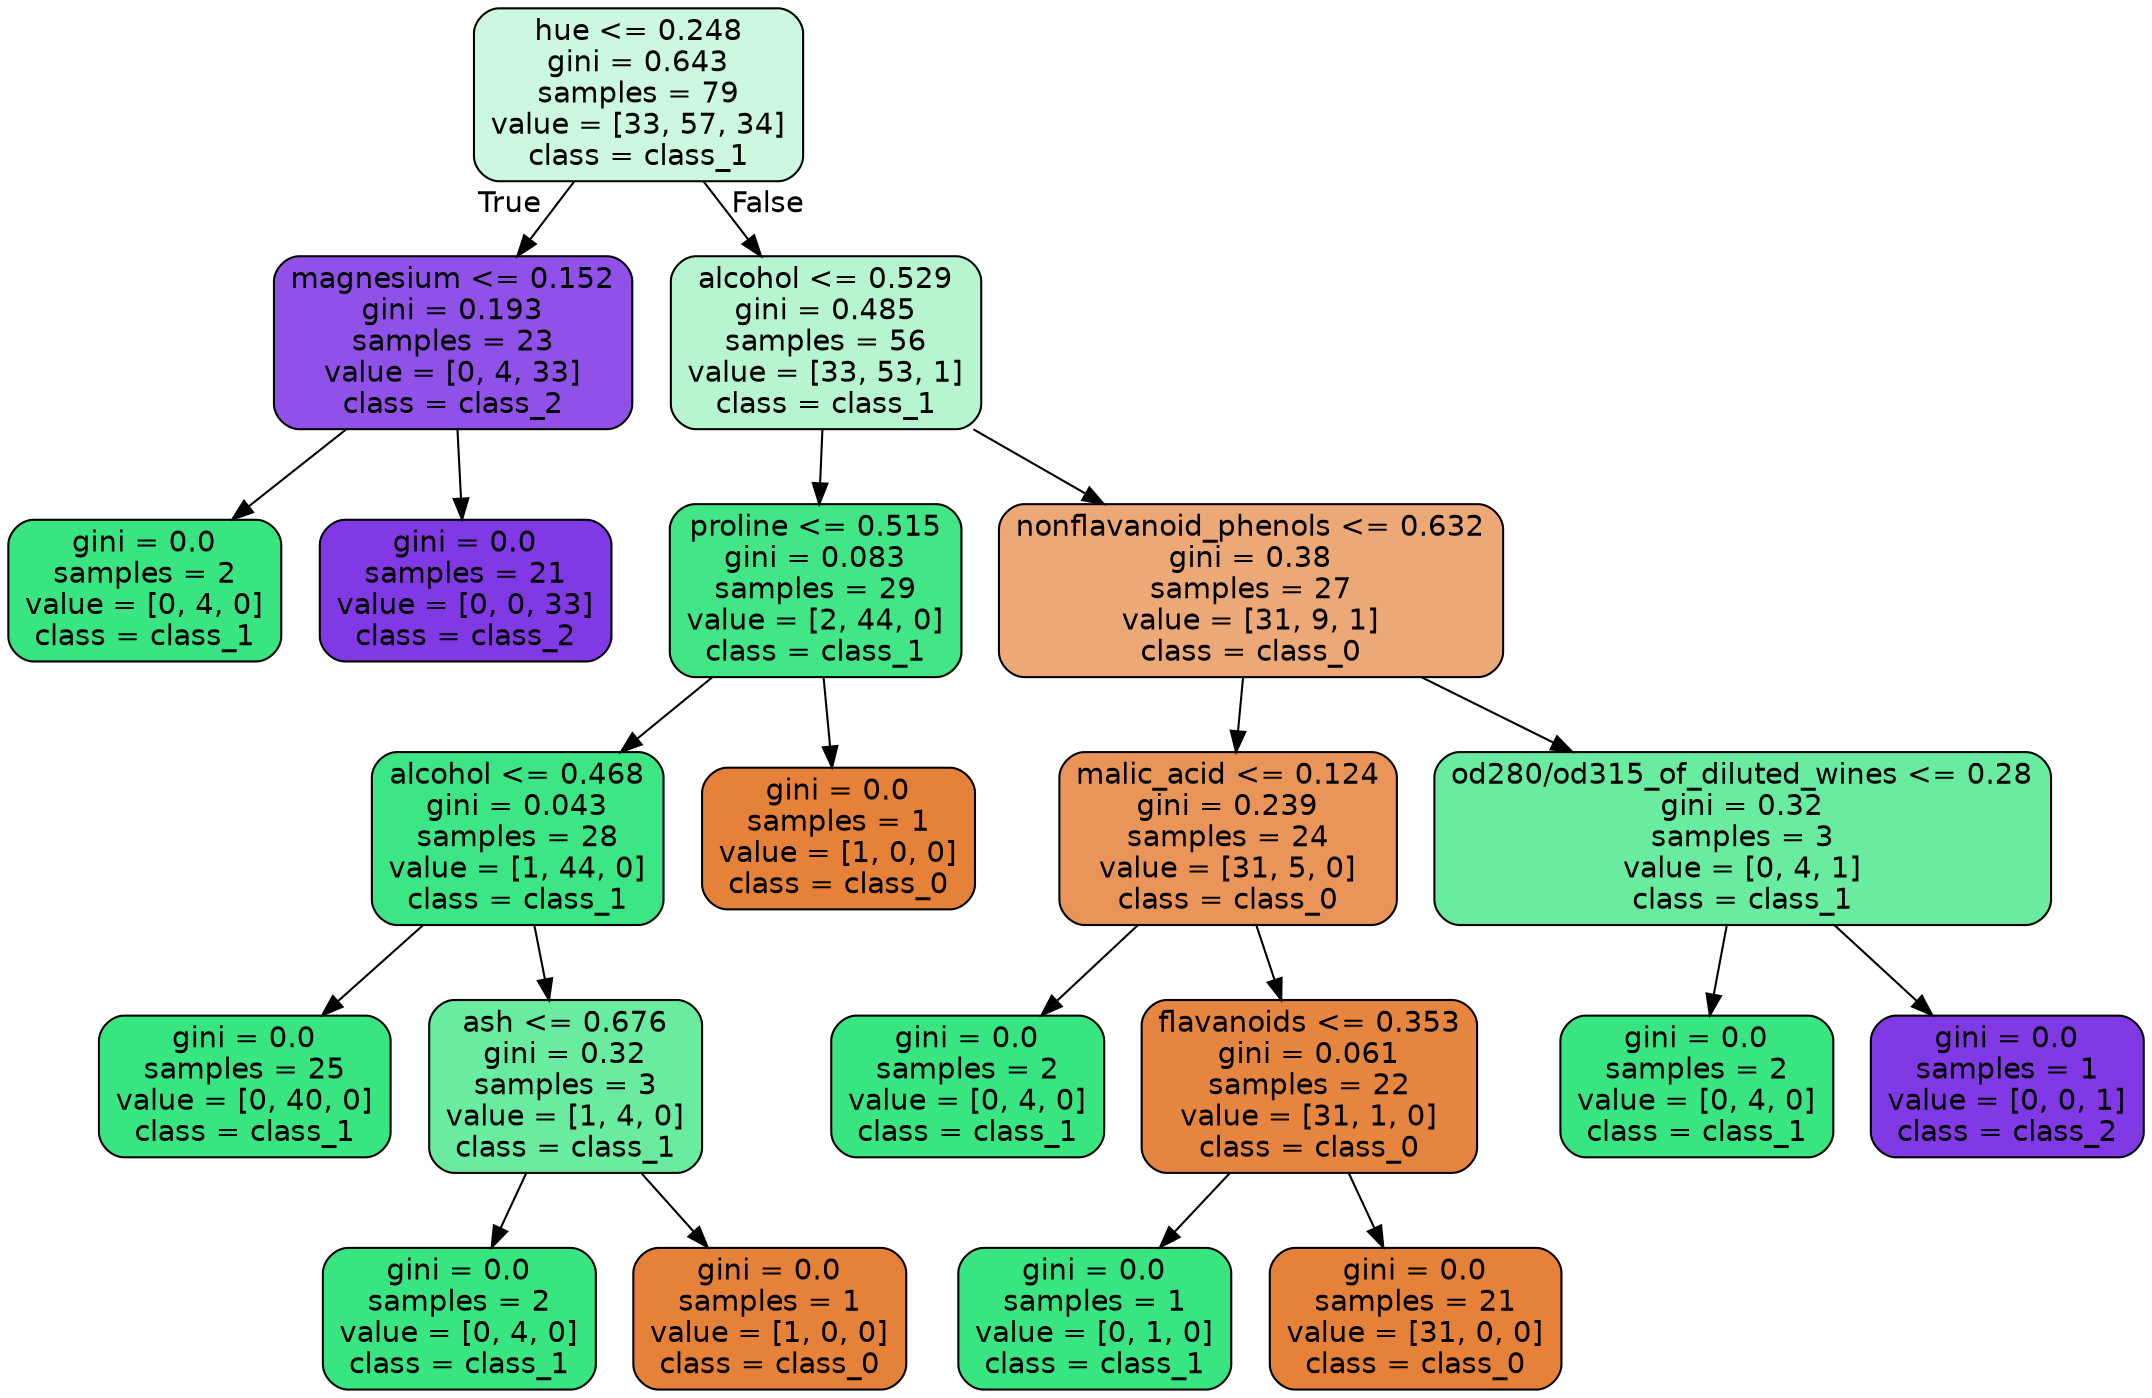 digraph Tree {
node [shape=box, style="filled, rounded", color="black", fontname="helvetica"] ;
edge [fontname="helvetica"] ;
0 [label="hue <= 0.248\ngini = 0.643\nsamples = 79\nvalue = [33, 57, 34]\nclass = class_1", fillcolor="#ccf8df"] ;
1 [label="magnesium <= 0.152\ngini = 0.193\nsamples = 23\nvalue = [0, 4, 33]\nclass = class_2", fillcolor="#9051e8"] ;
0 -> 1 [labeldistance=2.5, labelangle=45, headlabel="True"] ;
2 [label="gini = 0.0\nsamples = 2\nvalue = [0, 4, 0]\nclass = class_1", fillcolor="#39e581"] ;
1 -> 2 ;
3 [label="gini = 0.0\nsamples = 21\nvalue = [0, 0, 33]\nclass = class_2", fillcolor="#8139e5"] ;
1 -> 3 ;
4 [label="alcohol <= 0.529\ngini = 0.485\nsamples = 56\nvalue = [33, 53, 1]\nclass = class_1", fillcolor="#b6f5d0"] ;
0 -> 4 [labeldistance=2.5, labelangle=-45, headlabel="False"] ;
5 [label="proline <= 0.515\ngini = 0.083\nsamples = 29\nvalue = [2, 44, 0]\nclass = class_1", fillcolor="#42e687"] ;
4 -> 5 ;
6 [label="alcohol <= 0.468\ngini = 0.043\nsamples = 28\nvalue = [1, 44, 0]\nclass = class_1", fillcolor="#3de684"] ;
5 -> 6 ;
7 [label="gini = 0.0\nsamples = 25\nvalue = [0, 40, 0]\nclass = class_1", fillcolor="#39e581"] ;
6 -> 7 ;
8 [label="ash <= 0.676\ngini = 0.32\nsamples = 3\nvalue = [1, 4, 0]\nclass = class_1", fillcolor="#6aeca0"] ;
6 -> 8 ;
9 [label="gini = 0.0\nsamples = 2\nvalue = [0, 4, 0]\nclass = class_1", fillcolor="#39e581"] ;
8 -> 9 ;
10 [label="gini = 0.0\nsamples = 1\nvalue = [1, 0, 0]\nclass = class_0", fillcolor="#e58139"] ;
8 -> 10 ;
11 [label="gini = 0.0\nsamples = 1\nvalue = [1, 0, 0]\nclass = class_0", fillcolor="#e58139"] ;
5 -> 11 ;
12 [label="nonflavanoid_phenols <= 0.632\ngini = 0.38\nsamples = 27\nvalue = [31, 9, 1]\nclass = class_0", fillcolor="#eda877"] ;
4 -> 12 ;
13 [label="malic_acid <= 0.124\ngini = 0.239\nsamples = 24\nvalue = [31, 5, 0]\nclass = class_0", fillcolor="#e99559"] ;
12 -> 13 ;
14 [label="gini = 0.0\nsamples = 2\nvalue = [0, 4, 0]\nclass = class_1", fillcolor="#39e581"] ;
13 -> 14 ;
15 [label="flavanoids <= 0.353\ngini = 0.061\nsamples = 22\nvalue = [31, 1, 0]\nclass = class_0", fillcolor="#e6853f"] ;
13 -> 15 ;
16 [label="gini = 0.0\nsamples = 1\nvalue = [0, 1, 0]\nclass = class_1", fillcolor="#39e581"] ;
15 -> 16 ;
17 [label="gini = 0.0\nsamples = 21\nvalue = [31, 0, 0]\nclass = class_0", fillcolor="#e58139"] ;
15 -> 17 ;
18 [label="od280/od315_of_diluted_wines <= 0.28\ngini = 0.32\nsamples = 3\nvalue = [0, 4, 1]\nclass = class_1", fillcolor="#6aeca0"] ;
12 -> 18 ;
19 [label="gini = 0.0\nsamples = 2\nvalue = [0, 4, 0]\nclass = class_1", fillcolor="#39e581"] ;
18 -> 19 ;
20 [label="gini = 0.0\nsamples = 1\nvalue = [0, 0, 1]\nclass = class_2", fillcolor="#8139e5"] ;
18 -> 20 ;
}